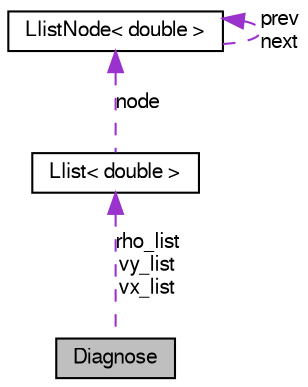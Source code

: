 digraph G
{
  edge [fontname="FreeSans",fontsize="10",labelfontname="FreeSans",labelfontsize="10"];
  node [fontname="FreeSans",fontsize="10",shape=record];
  Node1 [label="Diagnose",height=0.2,width=0.4,color="black", fillcolor="grey75", style="filled" fontcolor="black"];
  Node2 -> Node1 [dir=back,color="darkorchid3",fontsize="10",style="dashed",label="rho_list\nvy_list\nvx_list"];
  Node2 [label="Llist\< double \>",height=0.2,width=0.4,color="black", fillcolor="white", style="filled",URL="$classLlist.html"];
  Node3 -> Node2 [dir=back,color="darkorchid3",fontsize="10",style="dashed",label="node"];
  Node3 [label="LlistNode\< double \>",height=0.2,width=0.4,color="black", fillcolor="white", style="filled",URL="$classLlistNode.html"];
  Node3 -> Node3 [dir=back,color="darkorchid3",fontsize="10",style="dashed",label="prev\nnext"];
}
